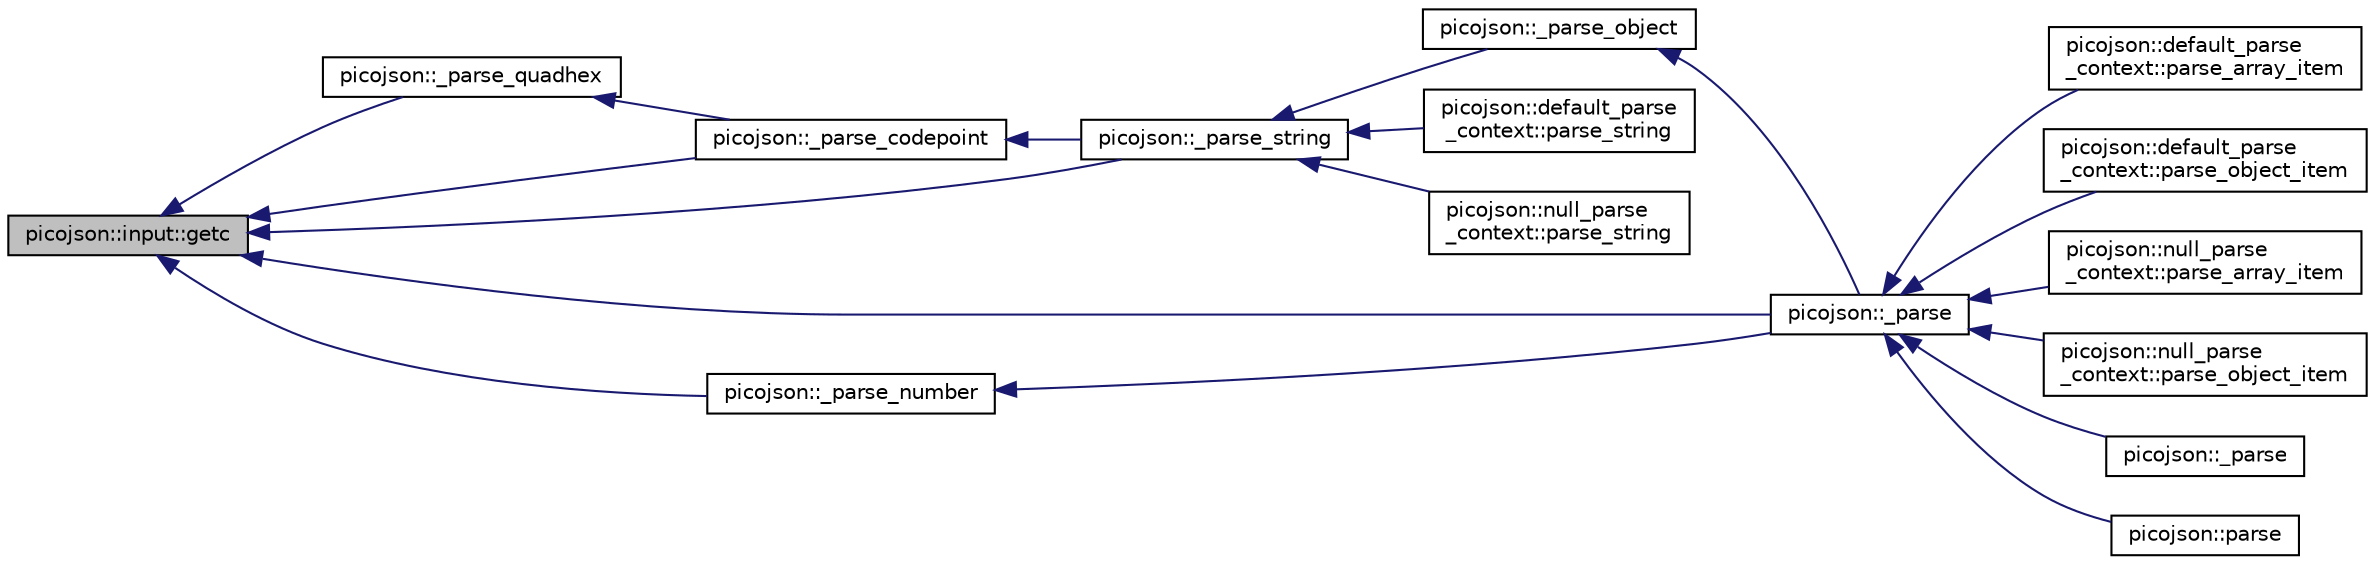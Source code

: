 digraph "picojson::input::getc"
{
  edge [fontname="Helvetica",fontsize="10",labelfontname="Helvetica",labelfontsize="10"];
  node [fontname="Helvetica",fontsize="10",shape=record];
  rankdir="LR";
  Node17 [label="picojson::input::getc",height=0.2,width=0.4,color="black", fillcolor="grey75", style="filled", fontcolor="black"];
  Node17 -> Node18 [dir="back",color="midnightblue",fontsize="10",style="solid",fontname="Helvetica"];
  Node18 [label="picojson::_parse_quadhex",height=0.2,width=0.4,color="black", fillcolor="white", style="filled",URL="$namespacepicojson.html#a92d4f60542bbdfe8203f10e1fcce9368"];
  Node18 -> Node19 [dir="back",color="midnightblue",fontsize="10",style="solid",fontname="Helvetica"];
  Node19 [label="picojson::_parse_codepoint",height=0.2,width=0.4,color="black", fillcolor="white", style="filled",URL="$namespacepicojson.html#a05316c2614f3e7a4559ce1d1003eb051"];
  Node19 -> Node20 [dir="back",color="midnightblue",fontsize="10",style="solid",fontname="Helvetica"];
  Node20 [label="picojson::_parse_string",height=0.2,width=0.4,color="black", fillcolor="white", style="filled",URL="$namespacepicojson.html#a9a1d94feb2718129796225d77c9e8d11"];
  Node20 -> Node21 [dir="back",color="midnightblue",fontsize="10",style="solid",fontname="Helvetica"];
  Node21 [label="picojson::_parse_object",height=0.2,width=0.4,color="black", fillcolor="white", style="filled",URL="$namespacepicojson.html#a480ed5e3461568672197a42e259a44c9"];
  Node21 -> Node22 [dir="back",color="midnightblue",fontsize="10",style="solid",fontname="Helvetica"];
  Node22 [label="picojson::_parse",height=0.2,width=0.4,color="black", fillcolor="white", style="filled",URL="$namespacepicojson.html#aed024a6a1c8d8982a38c4a7fcefde221"];
  Node22 -> Node23 [dir="back",color="midnightblue",fontsize="10",style="solid",fontname="Helvetica"];
  Node23 [label="picojson::default_parse\l_context::parse_array_item",height=0.2,width=0.4,color="black", fillcolor="white", style="filled",URL="$classpicojson_1_1default__parse__context.html#a5f65224e655633b20c1f8c5967c153bb"];
  Node22 -> Node24 [dir="back",color="midnightblue",fontsize="10",style="solid",fontname="Helvetica"];
  Node24 [label="picojson::default_parse\l_context::parse_object_item",height=0.2,width=0.4,color="black", fillcolor="white", style="filled",URL="$classpicojson_1_1default__parse__context.html#adf71929b098e4f4b5c32222af149655a"];
  Node22 -> Node25 [dir="back",color="midnightblue",fontsize="10",style="solid",fontname="Helvetica"];
  Node25 [label="picojson::null_parse\l_context::parse_array_item",height=0.2,width=0.4,color="black", fillcolor="white", style="filled",URL="$classpicojson_1_1null__parse__context.html#a6623f92117dd6dc7bca60e9e9463a1a0"];
  Node22 -> Node26 [dir="back",color="midnightblue",fontsize="10",style="solid",fontname="Helvetica"];
  Node26 [label="picojson::null_parse\l_context::parse_object_item",height=0.2,width=0.4,color="black", fillcolor="white", style="filled",URL="$classpicojson_1_1null__parse__context.html#a97c4b81a984ea473fe56e09aed7b9ca6"];
  Node22 -> Node27 [dir="back",color="midnightblue",fontsize="10",style="solid",fontname="Helvetica"];
  Node27 [label="picojson::_parse",height=0.2,width=0.4,color="black", fillcolor="white", style="filled",URL="$namespacepicojson.html#a01c0a3f35d42282ba913375737c8e259"];
  Node22 -> Node28 [dir="back",color="midnightblue",fontsize="10",style="solid",fontname="Helvetica"];
  Node28 [label="picojson::parse",height=0.2,width=0.4,color="black", fillcolor="white", style="filled",URL="$namespacepicojson.html#a21621c03c9c8c83dcf5bc604d1cafdf6"];
  Node20 -> Node29 [dir="back",color="midnightblue",fontsize="10",style="solid",fontname="Helvetica"];
  Node29 [label="picojson::default_parse\l_context::parse_string",height=0.2,width=0.4,color="black", fillcolor="white", style="filled",URL="$classpicojson_1_1default__parse__context.html#a476c7d30a5cf382b48201ec64585c2f3"];
  Node20 -> Node30 [dir="back",color="midnightblue",fontsize="10",style="solid",fontname="Helvetica"];
  Node30 [label="picojson::null_parse\l_context::parse_string",height=0.2,width=0.4,color="black", fillcolor="white", style="filled",URL="$classpicojson_1_1null__parse__context.html#aab2c7dee1eb5b477370832811cd40d14"];
  Node17 -> Node19 [dir="back",color="midnightblue",fontsize="10",style="solid",fontname="Helvetica"];
  Node17 -> Node20 [dir="back",color="midnightblue",fontsize="10",style="solid",fontname="Helvetica"];
  Node17 -> Node31 [dir="back",color="midnightblue",fontsize="10",style="solid",fontname="Helvetica"];
  Node31 [label="picojson::_parse_number",height=0.2,width=0.4,color="black", fillcolor="white", style="filled",URL="$namespacepicojson.html#a771defe1d981b7091c2156bf4720625c"];
  Node31 -> Node22 [dir="back",color="midnightblue",fontsize="10",style="solid",fontname="Helvetica"];
  Node17 -> Node22 [dir="back",color="midnightblue",fontsize="10",style="solid",fontname="Helvetica"];
}
